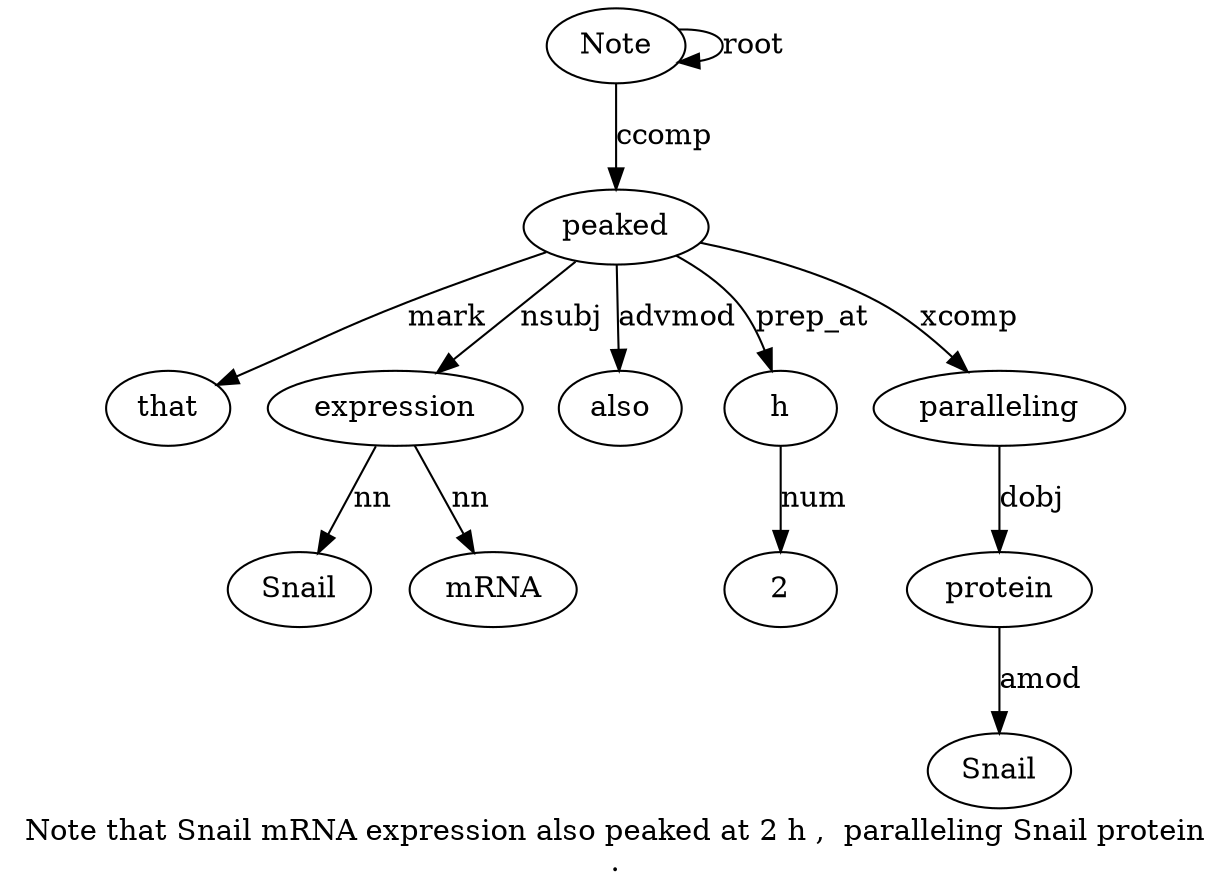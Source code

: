 digraph "Note that Snail mRNA expression also peaked at 2 h ,  paralleling Snail protein ." {
label="Note that Snail mRNA expression also peaked at 2 h ,  paralleling Snail protein
.";
Note1 [style=filled, fillcolor=white, label=Note];
Note1 -> Note1  [label=root];
peaked7 [style=filled, fillcolor=white, label=peaked];
that2 [style=filled, fillcolor=white, label=that];
peaked7 -> that2  [label=mark];
expression5 [style=filled, fillcolor=white, label=expression];
Snail3 [style=filled, fillcolor=white, label=Snail];
expression5 -> Snail3  [label=nn];
mRNA4 [style=filled, fillcolor=white, label=mRNA];
expression5 -> mRNA4  [label=nn];
peaked7 -> expression5  [label=nsubj];
also6 [style=filled, fillcolor=white, label=also];
peaked7 -> also6  [label=advmod];
Note1 -> peaked7  [label=ccomp];
h10 [style=filled, fillcolor=white, label=h];
29 [style=filled, fillcolor=white, label=2];
h10 -> 29  [label=num];
peaked7 -> h10  [label=prep_at];
paralleling12 [style=filled, fillcolor=white, label=paralleling];
peaked7 -> paralleling12  [label=xcomp];
protein14 [style=filled, fillcolor=white, label=protein];
Snail13 [style=filled, fillcolor=white, label=Snail];
protein14 -> Snail13  [label=amod];
paralleling12 -> protein14  [label=dobj];
}
